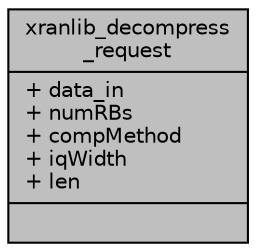 digraph "xranlib_decompress_request"
{
 // LATEX_PDF_SIZE
  edge [fontname="Helvetica",fontsize="10",labelfontname="Helvetica",labelfontsize="10"];
  node [fontname="Helvetica",fontsize="10",shape=record];
  Node1 [label="{xranlib_decompress\l_request\n|+ data_in\l+ numRBs\l+ compMethod\l+ iqWidth\l+ len\l|}",height=0.2,width=0.4,color="black", fillcolor="grey75", style="filled", fontcolor="black",tooltip="Request structure containing pointer to data and its length."];
}
